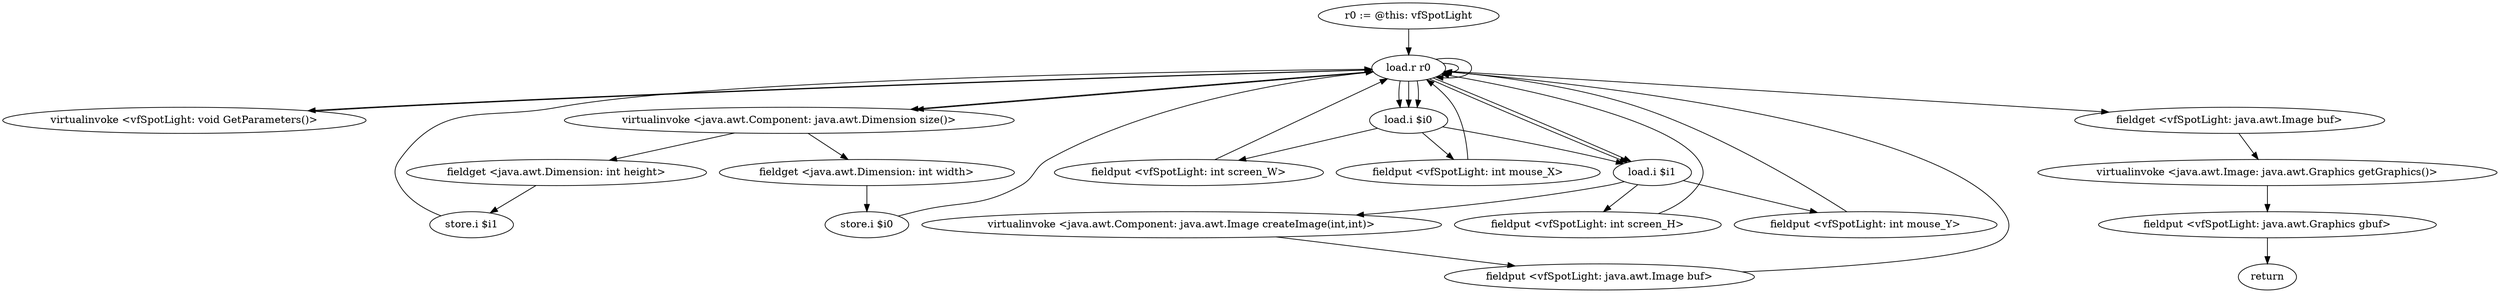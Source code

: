 digraph "" {
    "r0 := @this: vfSpotLight"
    "load.r r0"
    "r0 := @this: vfSpotLight"->"load.r r0";
    "virtualinvoke <vfSpotLight: void GetParameters()>"
    "load.r r0"->"virtualinvoke <vfSpotLight: void GetParameters()>";
    "virtualinvoke <vfSpotLight: void GetParameters()>"->"load.r r0";
    "virtualinvoke <java.awt.Component: java.awt.Dimension size()>"
    "load.r r0"->"virtualinvoke <java.awt.Component: java.awt.Dimension size()>";
    "fieldget <java.awt.Dimension: int width>"
    "virtualinvoke <java.awt.Component: java.awt.Dimension size()>"->"fieldget <java.awt.Dimension: int width>";
    "store.i $i0"
    "fieldget <java.awt.Dimension: int width>"->"store.i $i0";
    "store.i $i0"->"load.r r0";
    "load.i $i0"
    "load.r r0"->"load.i $i0";
    "fieldput <vfSpotLight: int screen_W>"
    "load.i $i0"->"fieldput <vfSpotLight: int screen_W>";
    "fieldput <vfSpotLight: int screen_W>"->"load.r r0";
    "load.r r0"->"load.i $i0";
    "fieldput <vfSpotLight: int mouse_X>"
    "load.i $i0"->"fieldput <vfSpotLight: int mouse_X>";
    "fieldput <vfSpotLight: int mouse_X>"->"load.r r0";
    "load.r r0"->"virtualinvoke <java.awt.Component: java.awt.Dimension size()>";
    "fieldget <java.awt.Dimension: int height>"
    "virtualinvoke <java.awt.Component: java.awt.Dimension size()>"->"fieldget <java.awt.Dimension: int height>";
    "store.i $i1"
    "fieldget <java.awt.Dimension: int height>"->"store.i $i1";
    "store.i $i1"->"load.r r0";
    "load.i $i1"
    "load.r r0"->"load.i $i1";
    "fieldput <vfSpotLight: int screen_H>"
    "load.i $i1"->"fieldput <vfSpotLight: int screen_H>";
    "fieldput <vfSpotLight: int screen_H>"->"load.r r0";
    "load.r r0"->"load.i $i1";
    "fieldput <vfSpotLight: int mouse_Y>"
    "load.i $i1"->"fieldput <vfSpotLight: int mouse_Y>";
    "fieldput <vfSpotLight: int mouse_Y>"->"load.r r0";
    "load.r r0"->"load.r r0";
    "load.r r0"->"load.i $i0";
    "load.i $i0"->"load.i $i1";
    "virtualinvoke <java.awt.Component: java.awt.Image createImage(int,int)>"
    "load.i $i1"->"virtualinvoke <java.awt.Component: java.awt.Image createImage(int,int)>";
    "fieldput <vfSpotLight: java.awt.Image buf>"
    "virtualinvoke <java.awt.Component: java.awt.Image createImage(int,int)>"->"fieldput <vfSpotLight: java.awt.Image buf>";
    "fieldput <vfSpotLight: java.awt.Image buf>"->"load.r r0";
    "load.r r0"->"load.r r0";
    "fieldget <vfSpotLight: java.awt.Image buf>"
    "load.r r0"->"fieldget <vfSpotLight: java.awt.Image buf>";
    "virtualinvoke <java.awt.Image: java.awt.Graphics getGraphics()>"
    "fieldget <vfSpotLight: java.awt.Image buf>"->"virtualinvoke <java.awt.Image: java.awt.Graphics getGraphics()>";
    "fieldput <vfSpotLight: java.awt.Graphics gbuf>"
    "virtualinvoke <java.awt.Image: java.awt.Graphics getGraphics()>"->"fieldput <vfSpotLight: java.awt.Graphics gbuf>";
    "return"
    "fieldput <vfSpotLight: java.awt.Graphics gbuf>"->"return";
}
